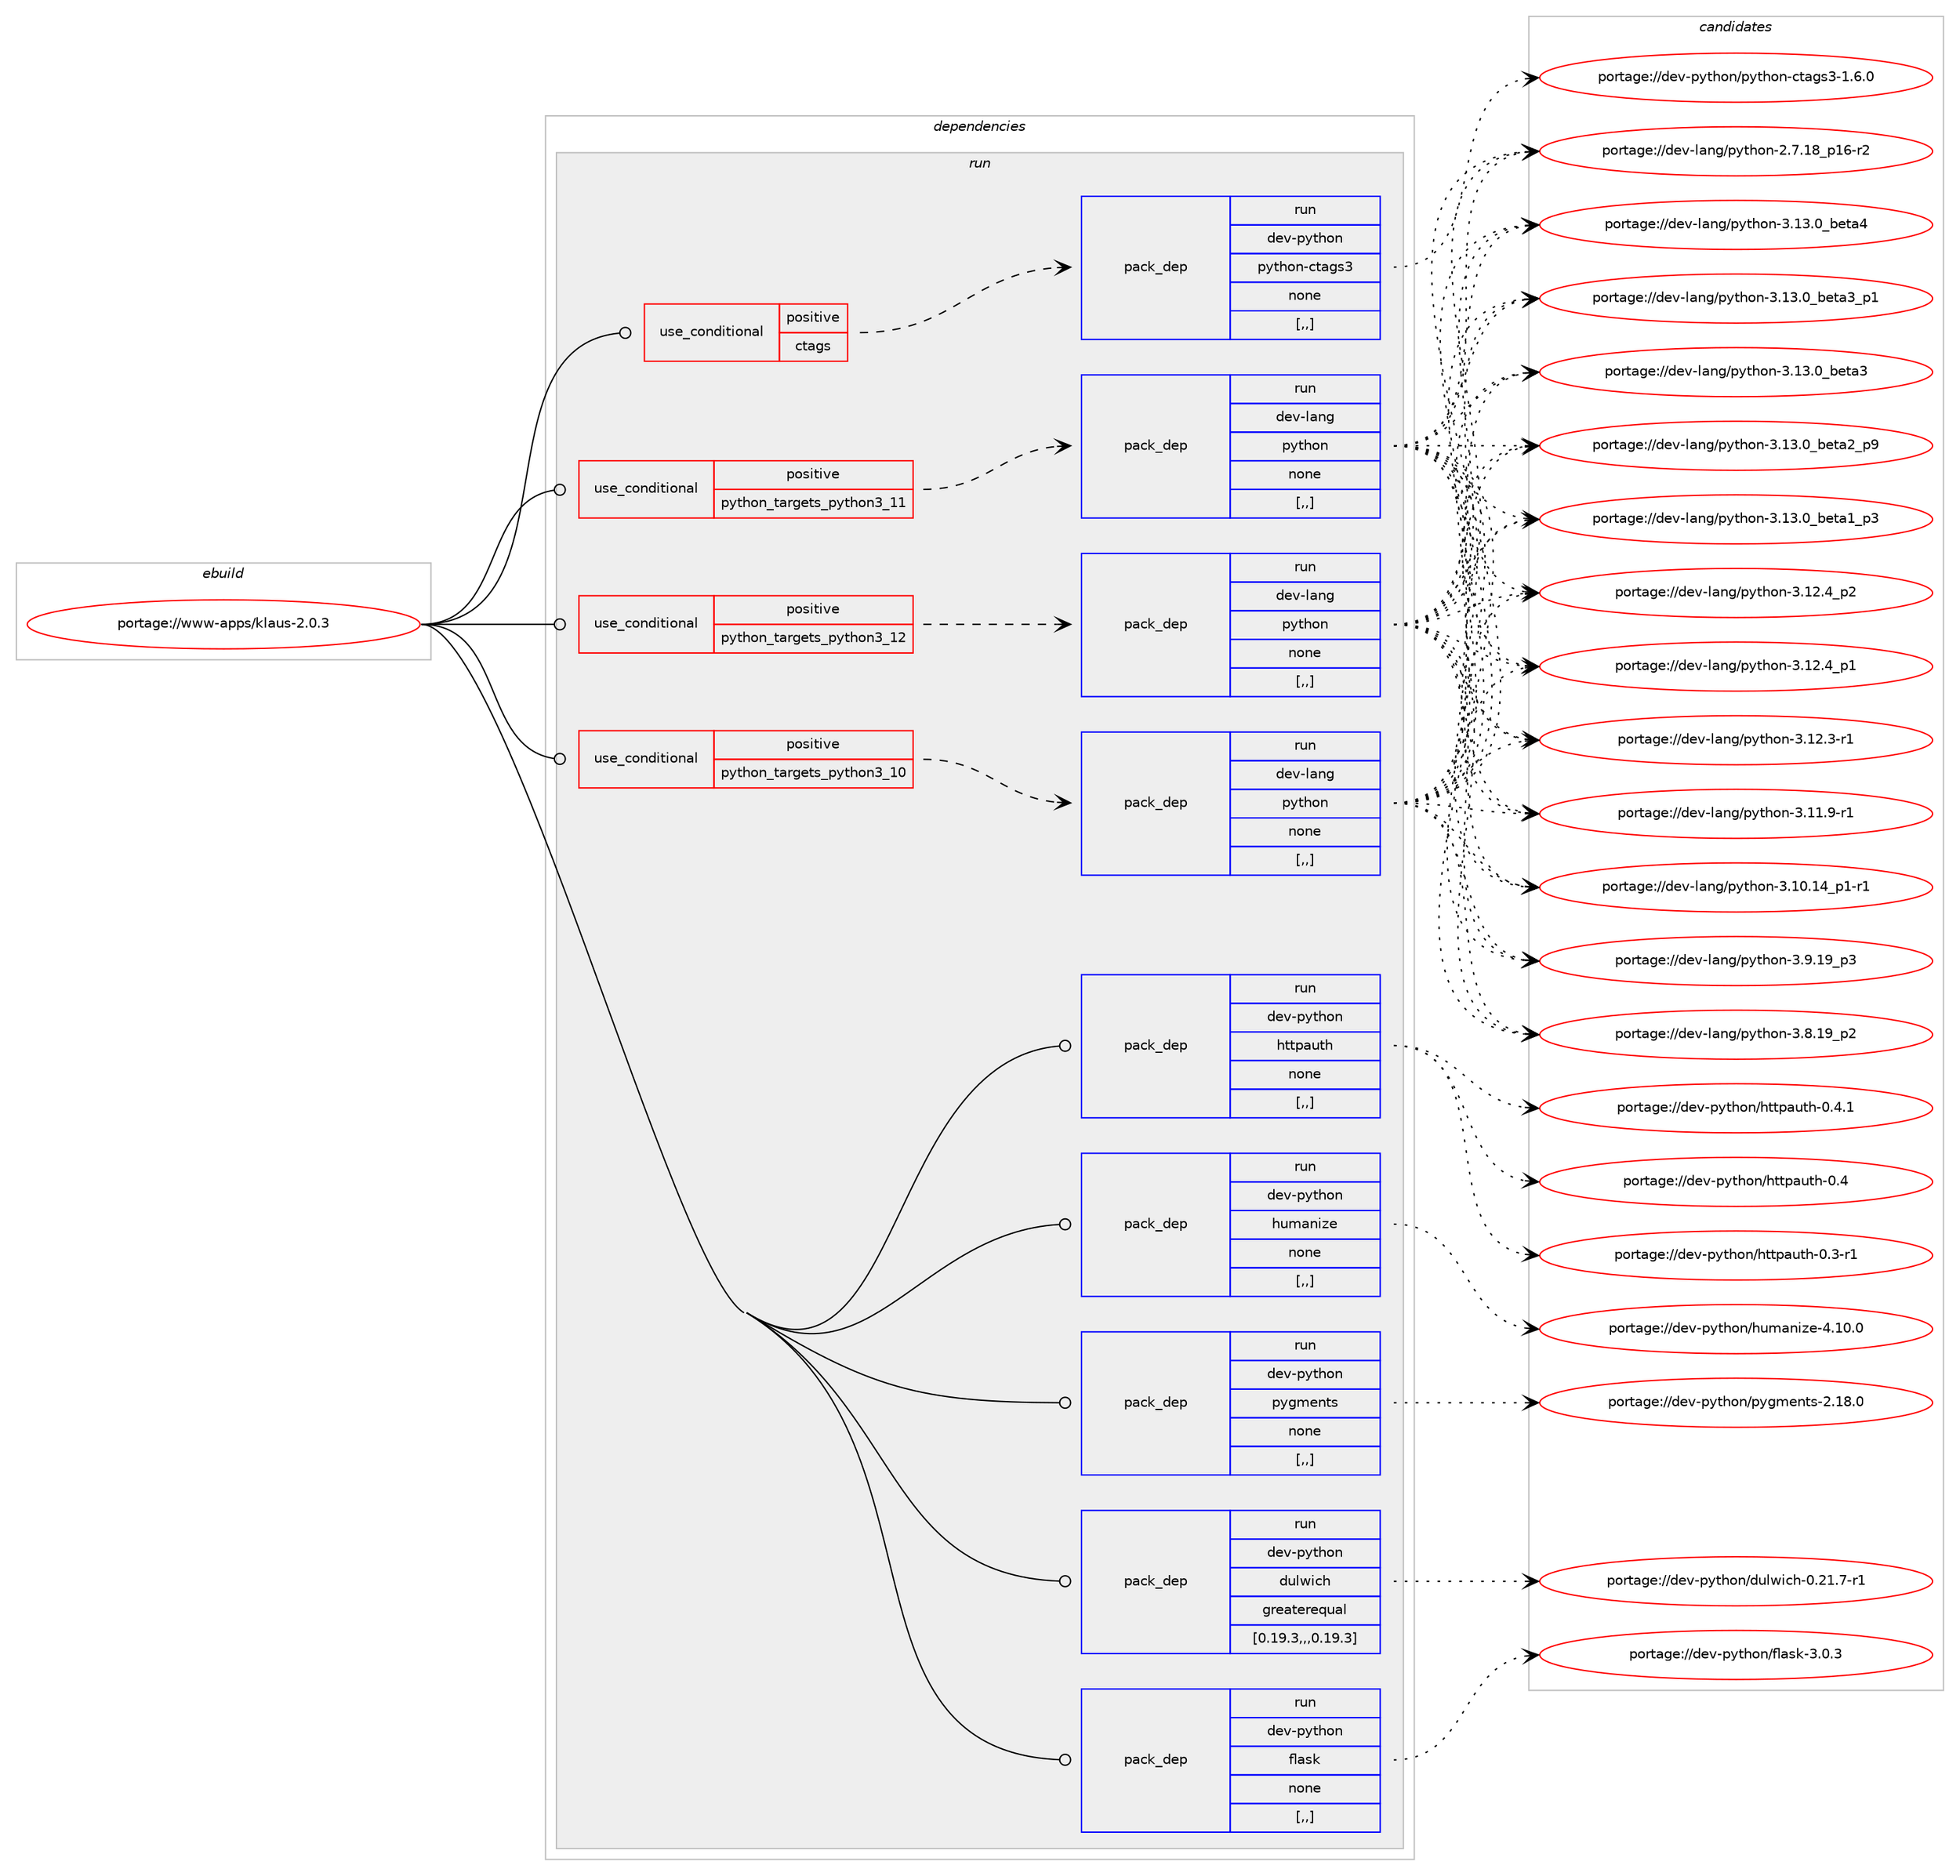 digraph prolog {

# *************
# Graph options
# *************

newrank=true;
concentrate=true;
compound=true;
graph [rankdir=LR,fontname=Helvetica,fontsize=10,ranksep=1.5];#, ranksep=2.5, nodesep=0.2];
edge  [arrowhead=vee];
node  [fontname=Helvetica,fontsize=10];

# **********
# The ebuild
# **********

subgraph cluster_leftcol {
color=gray;
label=<<i>ebuild</i>>;
id [label="portage://www-apps/klaus-2.0.3", color=red, width=4, href="../www-apps/klaus-2.0.3.svg"];
}

# ****************
# The dependencies
# ****************

subgraph cluster_midcol {
color=gray;
label=<<i>dependencies</i>>;
subgraph cluster_compile {
fillcolor="#eeeeee";
style=filled;
label=<<i>compile</i>>;
}
subgraph cluster_compileandrun {
fillcolor="#eeeeee";
style=filled;
label=<<i>compile and run</i>>;
}
subgraph cluster_run {
fillcolor="#eeeeee";
style=filled;
label=<<i>run</i>>;
subgraph cond119018 {
dependency446934 [label=<<TABLE BORDER="0" CELLBORDER="1" CELLSPACING="0" CELLPADDING="4"><TR><TD ROWSPAN="3" CELLPADDING="10">use_conditional</TD></TR><TR><TD>positive</TD></TR><TR><TD>ctags</TD></TR></TABLE>>, shape=none, color=red];
subgraph pack324627 {
dependency446935 [label=<<TABLE BORDER="0" CELLBORDER="1" CELLSPACING="0" CELLPADDING="4" WIDTH="220"><TR><TD ROWSPAN="6" CELLPADDING="30">pack_dep</TD></TR><TR><TD WIDTH="110">run</TD></TR><TR><TD>dev-python</TD></TR><TR><TD>python-ctags3</TD></TR><TR><TD>none</TD></TR><TR><TD>[,,]</TD></TR></TABLE>>, shape=none, color=blue];
}
dependency446934:e -> dependency446935:w [weight=20,style="dashed",arrowhead="vee"];
}
id:e -> dependency446934:w [weight=20,style="solid",arrowhead="odot"];
subgraph cond119019 {
dependency446936 [label=<<TABLE BORDER="0" CELLBORDER="1" CELLSPACING="0" CELLPADDING="4"><TR><TD ROWSPAN="3" CELLPADDING="10">use_conditional</TD></TR><TR><TD>positive</TD></TR><TR><TD>python_targets_python3_10</TD></TR></TABLE>>, shape=none, color=red];
subgraph pack324628 {
dependency446937 [label=<<TABLE BORDER="0" CELLBORDER="1" CELLSPACING="0" CELLPADDING="4" WIDTH="220"><TR><TD ROWSPAN="6" CELLPADDING="30">pack_dep</TD></TR><TR><TD WIDTH="110">run</TD></TR><TR><TD>dev-lang</TD></TR><TR><TD>python</TD></TR><TR><TD>none</TD></TR><TR><TD>[,,]</TD></TR></TABLE>>, shape=none, color=blue];
}
dependency446936:e -> dependency446937:w [weight=20,style="dashed",arrowhead="vee"];
}
id:e -> dependency446936:w [weight=20,style="solid",arrowhead="odot"];
subgraph cond119020 {
dependency446938 [label=<<TABLE BORDER="0" CELLBORDER="1" CELLSPACING="0" CELLPADDING="4"><TR><TD ROWSPAN="3" CELLPADDING="10">use_conditional</TD></TR><TR><TD>positive</TD></TR><TR><TD>python_targets_python3_11</TD></TR></TABLE>>, shape=none, color=red];
subgraph pack324629 {
dependency446939 [label=<<TABLE BORDER="0" CELLBORDER="1" CELLSPACING="0" CELLPADDING="4" WIDTH="220"><TR><TD ROWSPAN="6" CELLPADDING="30">pack_dep</TD></TR><TR><TD WIDTH="110">run</TD></TR><TR><TD>dev-lang</TD></TR><TR><TD>python</TD></TR><TR><TD>none</TD></TR><TR><TD>[,,]</TD></TR></TABLE>>, shape=none, color=blue];
}
dependency446938:e -> dependency446939:w [weight=20,style="dashed",arrowhead="vee"];
}
id:e -> dependency446938:w [weight=20,style="solid",arrowhead="odot"];
subgraph cond119021 {
dependency446940 [label=<<TABLE BORDER="0" CELLBORDER="1" CELLSPACING="0" CELLPADDING="4"><TR><TD ROWSPAN="3" CELLPADDING="10">use_conditional</TD></TR><TR><TD>positive</TD></TR><TR><TD>python_targets_python3_12</TD></TR></TABLE>>, shape=none, color=red];
subgraph pack324630 {
dependency446941 [label=<<TABLE BORDER="0" CELLBORDER="1" CELLSPACING="0" CELLPADDING="4" WIDTH="220"><TR><TD ROWSPAN="6" CELLPADDING="30">pack_dep</TD></TR><TR><TD WIDTH="110">run</TD></TR><TR><TD>dev-lang</TD></TR><TR><TD>python</TD></TR><TR><TD>none</TD></TR><TR><TD>[,,]</TD></TR></TABLE>>, shape=none, color=blue];
}
dependency446940:e -> dependency446941:w [weight=20,style="dashed",arrowhead="vee"];
}
id:e -> dependency446940:w [weight=20,style="solid",arrowhead="odot"];
subgraph pack324631 {
dependency446942 [label=<<TABLE BORDER="0" CELLBORDER="1" CELLSPACING="0" CELLPADDING="4" WIDTH="220"><TR><TD ROWSPAN="6" CELLPADDING="30">pack_dep</TD></TR><TR><TD WIDTH="110">run</TD></TR><TR><TD>dev-python</TD></TR><TR><TD>dulwich</TD></TR><TR><TD>greaterequal</TD></TR><TR><TD>[0.19.3,,,0.19.3]</TD></TR></TABLE>>, shape=none, color=blue];
}
id:e -> dependency446942:w [weight=20,style="solid",arrowhead="odot"];
subgraph pack324632 {
dependency446943 [label=<<TABLE BORDER="0" CELLBORDER="1" CELLSPACING="0" CELLPADDING="4" WIDTH="220"><TR><TD ROWSPAN="6" CELLPADDING="30">pack_dep</TD></TR><TR><TD WIDTH="110">run</TD></TR><TR><TD>dev-python</TD></TR><TR><TD>flask</TD></TR><TR><TD>none</TD></TR><TR><TD>[,,]</TD></TR></TABLE>>, shape=none, color=blue];
}
id:e -> dependency446943:w [weight=20,style="solid",arrowhead="odot"];
subgraph pack324633 {
dependency446944 [label=<<TABLE BORDER="0" CELLBORDER="1" CELLSPACING="0" CELLPADDING="4" WIDTH="220"><TR><TD ROWSPAN="6" CELLPADDING="30">pack_dep</TD></TR><TR><TD WIDTH="110">run</TD></TR><TR><TD>dev-python</TD></TR><TR><TD>httpauth</TD></TR><TR><TD>none</TD></TR><TR><TD>[,,]</TD></TR></TABLE>>, shape=none, color=blue];
}
id:e -> dependency446944:w [weight=20,style="solid",arrowhead="odot"];
subgraph pack324634 {
dependency446945 [label=<<TABLE BORDER="0" CELLBORDER="1" CELLSPACING="0" CELLPADDING="4" WIDTH="220"><TR><TD ROWSPAN="6" CELLPADDING="30">pack_dep</TD></TR><TR><TD WIDTH="110">run</TD></TR><TR><TD>dev-python</TD></TR><TR><TD>humanize</TD></TR><TR><TD>none</TD></TR><TR><TD>[,,]</TD></TR></TABLE>>, shape=none, color=blue];
}
id:e -> dependency446945:w [weight=20,style="solid",arrowhead="odot"];
subgraph pack324635 {
dependency446946 [label=<<TABLE BORDER="0" CELLBORDER="1" CELLSPACING="0" CELLPADDING="4" WIDTH="220"><TR><TD ROWSPAN="6" CELLPADDING="30">pack_dep</TD></TR><TR><TD WIDTH="110">run</TD></TR><TR><TD>dev-python</TD></TR><TR><TD>pygments</TD></TR><TR><TD>none</TD></TR><TR><TD>[,,]</TD></TR></TABLE>>, shape=none, color=blue];
}
id:e -> dependency446946:w [weight=20,style="solid",arrowhead="odot"];
}
}

# **************
# The candidates
# **************

subgraph cluster_choices {
rank=same;
color=gray;
label=<<i>candidates</i>>;

subgraph choice324627 {
color=black;
nodesep=1;
choice100101118451121211161041111104711212111610411111045991169710311551454946544648 [label="portage://dev-python/python-ctags3-1.6.0", color=red, width=4,href="../dev-python/python-ctags3-1.6.0.svg"];
dependency446935:e -> choice100101118451121211161041111104711212111610411111045991169710311551454946544648:w [style=dotted,weight="100"];
}
subgraph choice324628 {
color=black;
nodesep=1;
choice1001011184510897110103471121211161041111104551464951464895981011169752 [label="portage://dev-lang/python-3.13.0_beta4", color=red, width=4,href="../dev-lang/python-3.13.0_beta4.svg"];
choice10010111845108971101034711212111610411111045514649514648959810111697519511249 [label="portage://dev-lang/python-3.13.0_beta3_p1", color=red, width=4,href="../dev-lang/python-3.13.0_beta3_p1.svg"];
choice1001011184510897110103471121211161041111104551464951464895981011169751 [label="portage://dev-lang/python-3.13.0_beta3", color=red, width=4,href="../dev-lang/python-3.13.0_beta3.svg"];
choice10010111845108971101034711212111610411111045514649514648959810111697509511257 [label="portage://dev-lang/python-3.13.0_beta2_p9", color=red, width=4,href="../dev-lang/python-3.13.0_beta2_p9.svg"];
choice10010111845108971101034711212111610411111045514649514648959810111697499511251 [label="portage://dev-lang/python-3.13.0_beta1_p3", color=red, width=4,href="../dev-lang/python-3.13.0_beta1_p3.svg"];
choice100101118451089711010347112121116104111110455146495046529511250 [label="portage://dev-lang/python-3.12.4_p2", color=red, width=4,href="../dev-lang/python-3.12.4_p2.svg"];
choice100101118451089711010347112121116104111110455146495046529511249 [label="portage://dev-lang/python-3.12.4_p1", color=red, width=4,href="../dev-lang/python-3.12.4_p1.svg"];
choice100101118451089711010347112121116104111110455146495046514511449 [label="portage://dev-lang/python-3.12.3-r1", color=red, width=4,href="../dev-lang/python-3.12.3-r1.svg"];
choice100101118451089711010347112121116104111110455146494946574511449 [label="portage://dev-lang/python-3.11.9-r1", color=red, width=4,href="../dev-lang/python-3.11.9-r1.svg"];
choice100101118451089711010347112121116104111110455146494846495295112494511449 [label="portage://dev-lang/python-3.10.14_p1-r1", color=red, width=4,href="../dev-lang/python-3.10.14_p1-r1.svg"];
choice100101118451089711010347112121116104111110455146574649579511251 [label="portage://dev-lang/python-3.9.19_p3", color=red, width=4,href="../dev-lang/python-3.9.19_p3.svg"];
choice100101118451089711010347112121116104111110455146564649579511250 [label="portage://dev-lang/python-3.8.19_p2", color=red, width=4,href="../dev-lang/python-3.8.19_p2.svg"];
choice100101118451089711010347112121116104111110455046554649569511249544511450 [label="portage://dev-lang/python-2.7.18_p16-r2", color=red, width=4,href="../dev-lang/python-2.7.18_p16-r2.svg"];
dependency446937:e -> choice1001011184510897110103471121211161041111104551464951464895981011169752:w [style=dotted,weight="100"];
dependency446937:e -> choice10010111845108971101034711212111610411111045514649514648959810111697519511249:w [style=dotted,weight="100"];
dependency446937:e -> choice1001011184510897110103471121211161041111104551464951464895981011169751:w [style=dotted,weight="100"];
dependency446937:e -> choice10010111845108971101034711212111610411111045514649514648959810111697509511257:w [style=dotted,weight="100"];
dependency446937:e -> choice10010111845108971101034711212111610411111045514649514648959810111697499511251:w [style=dotted,weight="100"];
dependency446937:e -> choice100101118451089711010347112121116104111110455146495046529511250:w [style=dotted,weight="100"];
dependency446937:e -> choice100101118451089711010347112121116104111110455146495046529511249:w [style=dotted,weight="100"];
dependency446937:e -> choice100101118451089711010347112121116104111110455146495046514511449:w [style=dotted,weight="100"];
dependency446937:e -> choice100101118451089711010347112121116104111110455146494946574511449:w [style=dotted,weight="100"];
dependency446937:e -> choice100101118451089711010347112121116104111110455146494846495295112494511449:w [style=dotted,weight="100"];
dependency446937:e -> choice100101118451089711010347112121116104111110455146574649579511251:w [style=dotted,weight="100"];
dependency446937:e -> choice100101118451089711010347112121116104111110455146564649579511250:w [style=dotted,weight="100"];
dependency446937:e -> choice100101118451089711010347112121116104111110455046554649569511249544511450:w [style=dotted,weight="100"];
}
subgraph choice324629 {
color=black;
nodesep=1;
choice1001011184510897110103471121211161041111104551464951464895981011169752 [label="portage://dev-lang/python-3.13.0_beta4", color=red, width=4,href="../dev-lang/python-3.13.0_beta4.svg"];
choice10010111845108971101034711212111610411111045514649514648959810111697519511249 [label="portage://dev-lang/python-3.13.0_beta3_p1", color=red, width=4,href="../dev-lang/python-3.13.0_beta3_p1.svg"];
choice1001011184510897110103471121211161041111104551464951464895981011169751 [label="portage://dev-lang/python-3.13.0_beta3", color=red, width=4,href="../dev-lang/python-3.13.0_beta3.svg"];
choice10010111845108971101034711212111610411111045514649514648959810111697509511257 [label="portage://dev-lang/python-3.13.0_beta2_p9", color=red, width=4,href="../dev-lang/python-3.13.0_beta2_p9.svg"];
choice10010111845108971101034711212111610411111045514649514648959810111697499511251 [label="portage://dev-lang/python-3.13.0_beta1_p3", color=red, width=4,href="../dev-lang/python-3.13.0_beta1_p3.svg"];
choice100101118451089711010347112121116104111110455146495046529511250 [label="portage://dev-lang/python-3.12.4_p2", color=red, width=4,href="../dev-lang/python-3.12.4_p2.svg"];
choice100101118451089711010347112121116104111110455146495046529511249 [label="portage://dev-lang/python-3.12.4_p1", color=red, width=4,href="../dev-lang/python-3.12.4_p1.svg"];
choice100101118451089711010347112121116104111110455146495046514511449 [label="portage://dev-lang/python-3.12.3-r1", color=red, width=4,href="../dev-lang/python-3.12.3-r1.svg"];
choice100101118451089711010347112121116104111110455146494946574511449 [label="portage://dev-lang/python-3.11.9-r1", color=red, width=4,href="../dev-lang/python-3.11.9-r1.svg"];
choice100101118451089711010347112121116104111110455146494846495295112494511449 [label="portage://dev-lang/python-3.10.14_p1-r1", color=red, width=4,href="../dev-lang/python-3.10.14_p1-r1.svg"];
choice100101118451089711010347112121116104111110455146574649579511251 [label="portage://dev-lang/python-3.9.19_p3", color=red, width=4,href="../dev-lang/python-3.9.19_p3.svg"];
choice100101118451089711010347112121116104111110455146564649579511250 [label="portage://dev-lang/python-3.8.19_p2", color=red, width=4,href="../dev-lang/python-3.8.19_p2.svg"];
choice100101118451089711010347112121116104111110455046554649569511249544511450 [label="portage://dev-lang/python-2.7.18_p16-r2", color=red, width=4,href="../dev-lang/python-2.7.18_p16-r2.svg"];
dependency446939:e -> choice1001011184510897110103471121211161041111104551464951464895981011169752:w [style=dotted,weight="100"];
dependency446939:e -> choice10010111845108971101034711212111610411111045514649514648959810111697519511249:w [style=dotted,weight="100"];
dependency446939:e -> choice1001011184510897110103471121211161041111104551464951464895981011169751:w [style=dotted,weight="100"];
dependency446939:e -> choice10010111845108971101034711212111610411111045514649514648959810111697509511257:w [style=dotted,weight="100"];
dependency446939:e -> choice10010111845108971101034711212111610411111045514649514648959810111697499511251:w [style=dotted,weight="100"];
dependency446939:e -> choice100101118451089711010347112121116104111110455146495046529511250:w [style=dotted,weight="100"];
dependency446939:e -> choice100101118451089711010347112121116104111110455146495046529511249:w [style=dotted,weight="100"];
dependency446939:e -> choice100101118451089711010347112121116104111110455146495046514511449:w [style=dotted,weight="100"];
dependency446939:e -> choice100101118451089711010347112121116104111110455146494946574511449:w [style=dotted,weight="100"];
dependency446939:e -> choice100101118451089711010347112121116104111110455146494846495295112494511449:w [style=dotted,weight="100"];
dependency446939:e -> choice100101118451089711010347112121116104111110455146574649579511251:w [style=dotted,weight="100"];
dependency446939:e -> choice100101118451089711010347112121116104111110455146564649579511250:w [style=dotted,weight="100"];
dependency446939:e -> choice100101118451089711010347112121116104111110455046554649569511249544511450:w [style=dotted,weight="100"];
}
subgraph choice324630 {
color=black;
nodesep=1;
choice1001011184510897110103471121211161041111104551464951464895981011169752 [label="portage://dev-lang/python-3.13.0_beta4", color=red, width=4,href="../dev-lang/python-3.13.0_beta4.svg"];
choice10010111845108971101034711212111610411111045514649514648959810111697519511249 [label="portage://dev-lang/python-3.13.0_beta3_p1", color=red, width=4,href="../dev-lang/python-3.13.0_beta3_p1.svg"];
choice1001011184510897110103471121211161041111104551464951464895981011169751 [label="portage://dev-lang/python-3.13.0_beta3", color=red, width=4,href="../dev-lang/python-3.13.0_beta3.svg"];
choice10010111845108971101034711212111610411111045514649514648959810111697509511257 [label="portage://dev-lang/python-3.13.0_beta2_p9", color=red, width=4,href="../dev-lang/python-3.13.0_beta2_p9.svg"];
choice10010111845108971101034711212111610411111045514649514648959810111697499511251 [label="portage://dev-lang/python-3.13.0_beta1_p3", color=red, width=4,href="../dev-lang/python-3.13.0_beta1_p3.svg"];
choice100101118451089711010347112121116104111110455146495046529511250 [label="portage://dev-lang/python-3.12.4_p2", color=red, width=4,href="../dev-lang/python-3.12.4_p2.svg"];
choice100101118451089711010347112121116104111110455146495046529511249 [label="portage://dev-lang/python-3.12.4_p1", color=red, width=4,href="../dev-lang/python-3.12.4_p1.svg"];
choice100101118451089711010347112121116104111110455146495046514511449 [label="portage://dev-lang/python-3.12.3-r1", color=red, width=4,href="../dev-lang/python-3.12.3-r1.svg"];
choice100101118451089711010347112121116104111110455146494946574511449 [label="portage://dev-lang/python-3.11.9-r1", color=red, width=4,href="../dev-lang/python-3.11.9-r1.svg"];
choice100101118451089711010347112121116104111110455146494846495295112494511449 [label="portage://dev-lang/python-3.10.14_p1-r1", color=red, width=4,href="../dev-lang/python-3.10.14_p1-r1.svg"];
choice100101118451089711010347112121116104111110455146574649579511251 [label="portage://dev-lang/python-3.9.19_p3", color=red, width=4,href="../dev-lang/python-3.9.19_p3.svg"];
choice100101118451089711010347112121116104111110455146564649579511250 [label="portage://dev-lang/python-3.8.19_p2", color=red, width=4,href="../dev-lang/python-3.8.19_p2.svg"];
choice100101118451089711010347112121116104111110455046554649569511249544511450 [label="portage://dev-lang/python-2.7.18_p16-r2", color=red, width=4,href="../dev-lang/python-2.7.18_p16-r2.svg"];
dependency446941:e -> choice1001011184510897110103471121211161041111104551464951464895981011169752:w [style=dotted,weight="100"];
dependency446941:e -> choice10010111845108971101034711212111610411111045514649514648959810111697519511249:w [style=dotted,weight="100"];
dependency446941:e -> choice1001011184510897110103471121211161041111104551464951464895981011169751:w [style=dotted,weight="100"];
dependency446941:e -> choice10010111845108971101034711212111610411111045514649514648959810111697509511257:w [style=dotted,weight="100"];
dependency446941:e -> choice10010111845108971101034711212111610411111045514649514648959810111697499511251:w [style=dotted,weight="100"];
dependency446941:e -> choice100101118451089711010347112121116104111110455146495046529511250:w [style=dotted,weight="100"];
dependency446941:e -> choice100101118451089711010347112121116104111110455146495046529511249:w [style=dotted,weight="100"];
dependency446941:e -> choice100101118451089711010347112121116104111110455146495046514511449:w [style=dotted,weight="100"];
dependency446941:e -> choice100101118451089711010347112121116104111110455146494946574511449:w [style=dotted,weight="100"];
dependency446941:e -> choice100101118451089711010347112121116104111110455146494846495295112494511449:w [style=dotted,weight="100"];
dependency446941:e -> choice100101118451089711010347112121116104111110455146574649579511251:w [style=dotted,weight="100"];
dependency446941:e -> choice100101118451089711010347112121116104111110455146564649579511250:w [style=dotted,weight="100"];
dependency446941:e -> choice100101118451089711010347112121116104111110455046554649569511249544511450:w [style=dotted,weight="100"];
}
subgraph choice324631 {
color=black;
nodesep=1;
choice100101118451121211161041111104710011710811910599104454846504946554511449 [label="portage://dev-python/dulwich-0.21.7-r1", color=red, width=4,href="../dev-python/dulwich-0.21.7-r1.svg"];
dependency446942:e -> choice100101118451121211161041111104710011710811910599104454846504946554511449:w [style=dotted,weight="100"];
}
subgraph choice324632 {
color=black;
nodesep=1;
choice100101118451121211161041111104710210897115107455146484651 [label="portage://dev-python/flask-3.0.3", color=red, width=4,href="../dev-python/flask-3.0.3.svg"];
dependency446943:e -> choice100101118451121211161041111104710210897115107455146484651:w [style=dotted,weight="100"];
}
subgraph choice324633 {
color=black;
nodesep=1;
choice100101118451121211161041111104710411611611297117116104454846524649 [label="portage://dev-python/httpauth-0.4.1", color=red, width=4,href="../dev-python/httpauth-0.4.1.svg"];
choice10010111845112121116104111110471041161161129711711610445484652 [label="portage://dev-python/httpauth-0.4", color=red, width=4,href="../dev-python/httpauth-0.4.svg"];
choice100101118451121211161041111104710411611611297117116104454846514511449 [label="portage://dev-python/httpauth-0.3-r1", color=red, width=4,href="../dev-python/httpauth-0.3-r1.svg"];
dependency446944:e -> choice100101118451121211161041111104710411611611297117116104454846524649:w [style=dotted,weight="100"];
dependency446944:e -> choice10010111845112121116104111110471041161161129711711610445484652:w [style=dotted,weight="100"];
dependency446944:e -> choice100101118451121211161041111104710411611611297117116104454846514511449:w [style=dotted,weight="100"];
}
subgraph choice324634 {
color=black;
nodesep=1;
choice10010111845112121116104111110471041171099711010512210145524649484648 [label="portage://dev-python/humanize-4.10.0", color=red, width=4,href="../dev-python/humanize-4.10.0.svg"];
dependency446945:e -> choice10010111845112121116104111110471041171099711010512210145524649484648:w [style=dotted,weight="100"];
}
subgraph choice324635 {
color=black;
nodesep=1;
choice100101118451121211161041111104711212110310910111011611545504649564648 [label="portage://dev-python/pygments-2.18.0", color=red, width=4,href="../dev-python/pygments-2.18.0.svg"];
dependency446946:e -> choice100101118451121211161041111104711212110310910111011611545504649564648:w [style=dotted,weight="100"];
}
}

}
